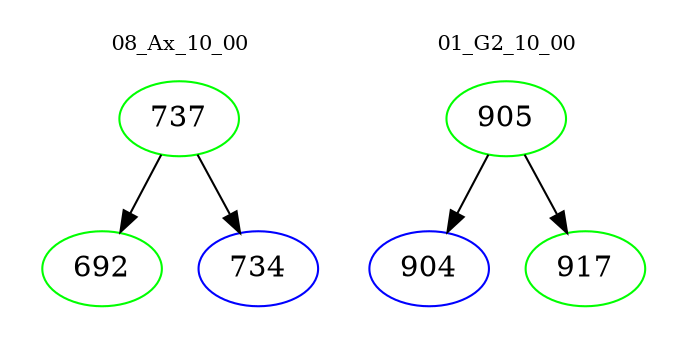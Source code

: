 digraph{
subgraph cluster_0 {
color = white
label = "08_Ax_10_00";
fontsize=10;
T0_737 [label="737", color="green"]
T0_737 -> T0_692 [color="black"]
T0_692 [label="692", color="green"]
T0_737 -> T0_734 [color="black"]
T0_734 [label="734", color="blue"]
}
subgraph cluster_1 {
color = white
label = "01_G2_10_00";
fontsize=10;
T1_905 [label="905", color="green"]
T1_905 -> T1_904 [color="black"]
T1_904 [label="904", color="blue"]
T1_905 -> T1_917 [color="black"]
T1_917 [label="917", color="green"]
}
}
